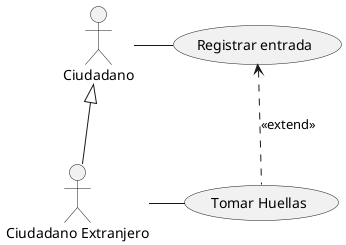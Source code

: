 @startuml
'https://plantuml.com/class-diagram

actor Ciudadano as cd
actor "Ciudadano Extranjero" as cex

cd -right- (Registrar entrada)
(Tomar Huellas) .up.> (Registrar entrada) :  << extend >>
cex -up-|> cd
cex -right- (Tomar Huellas)



@enduml
